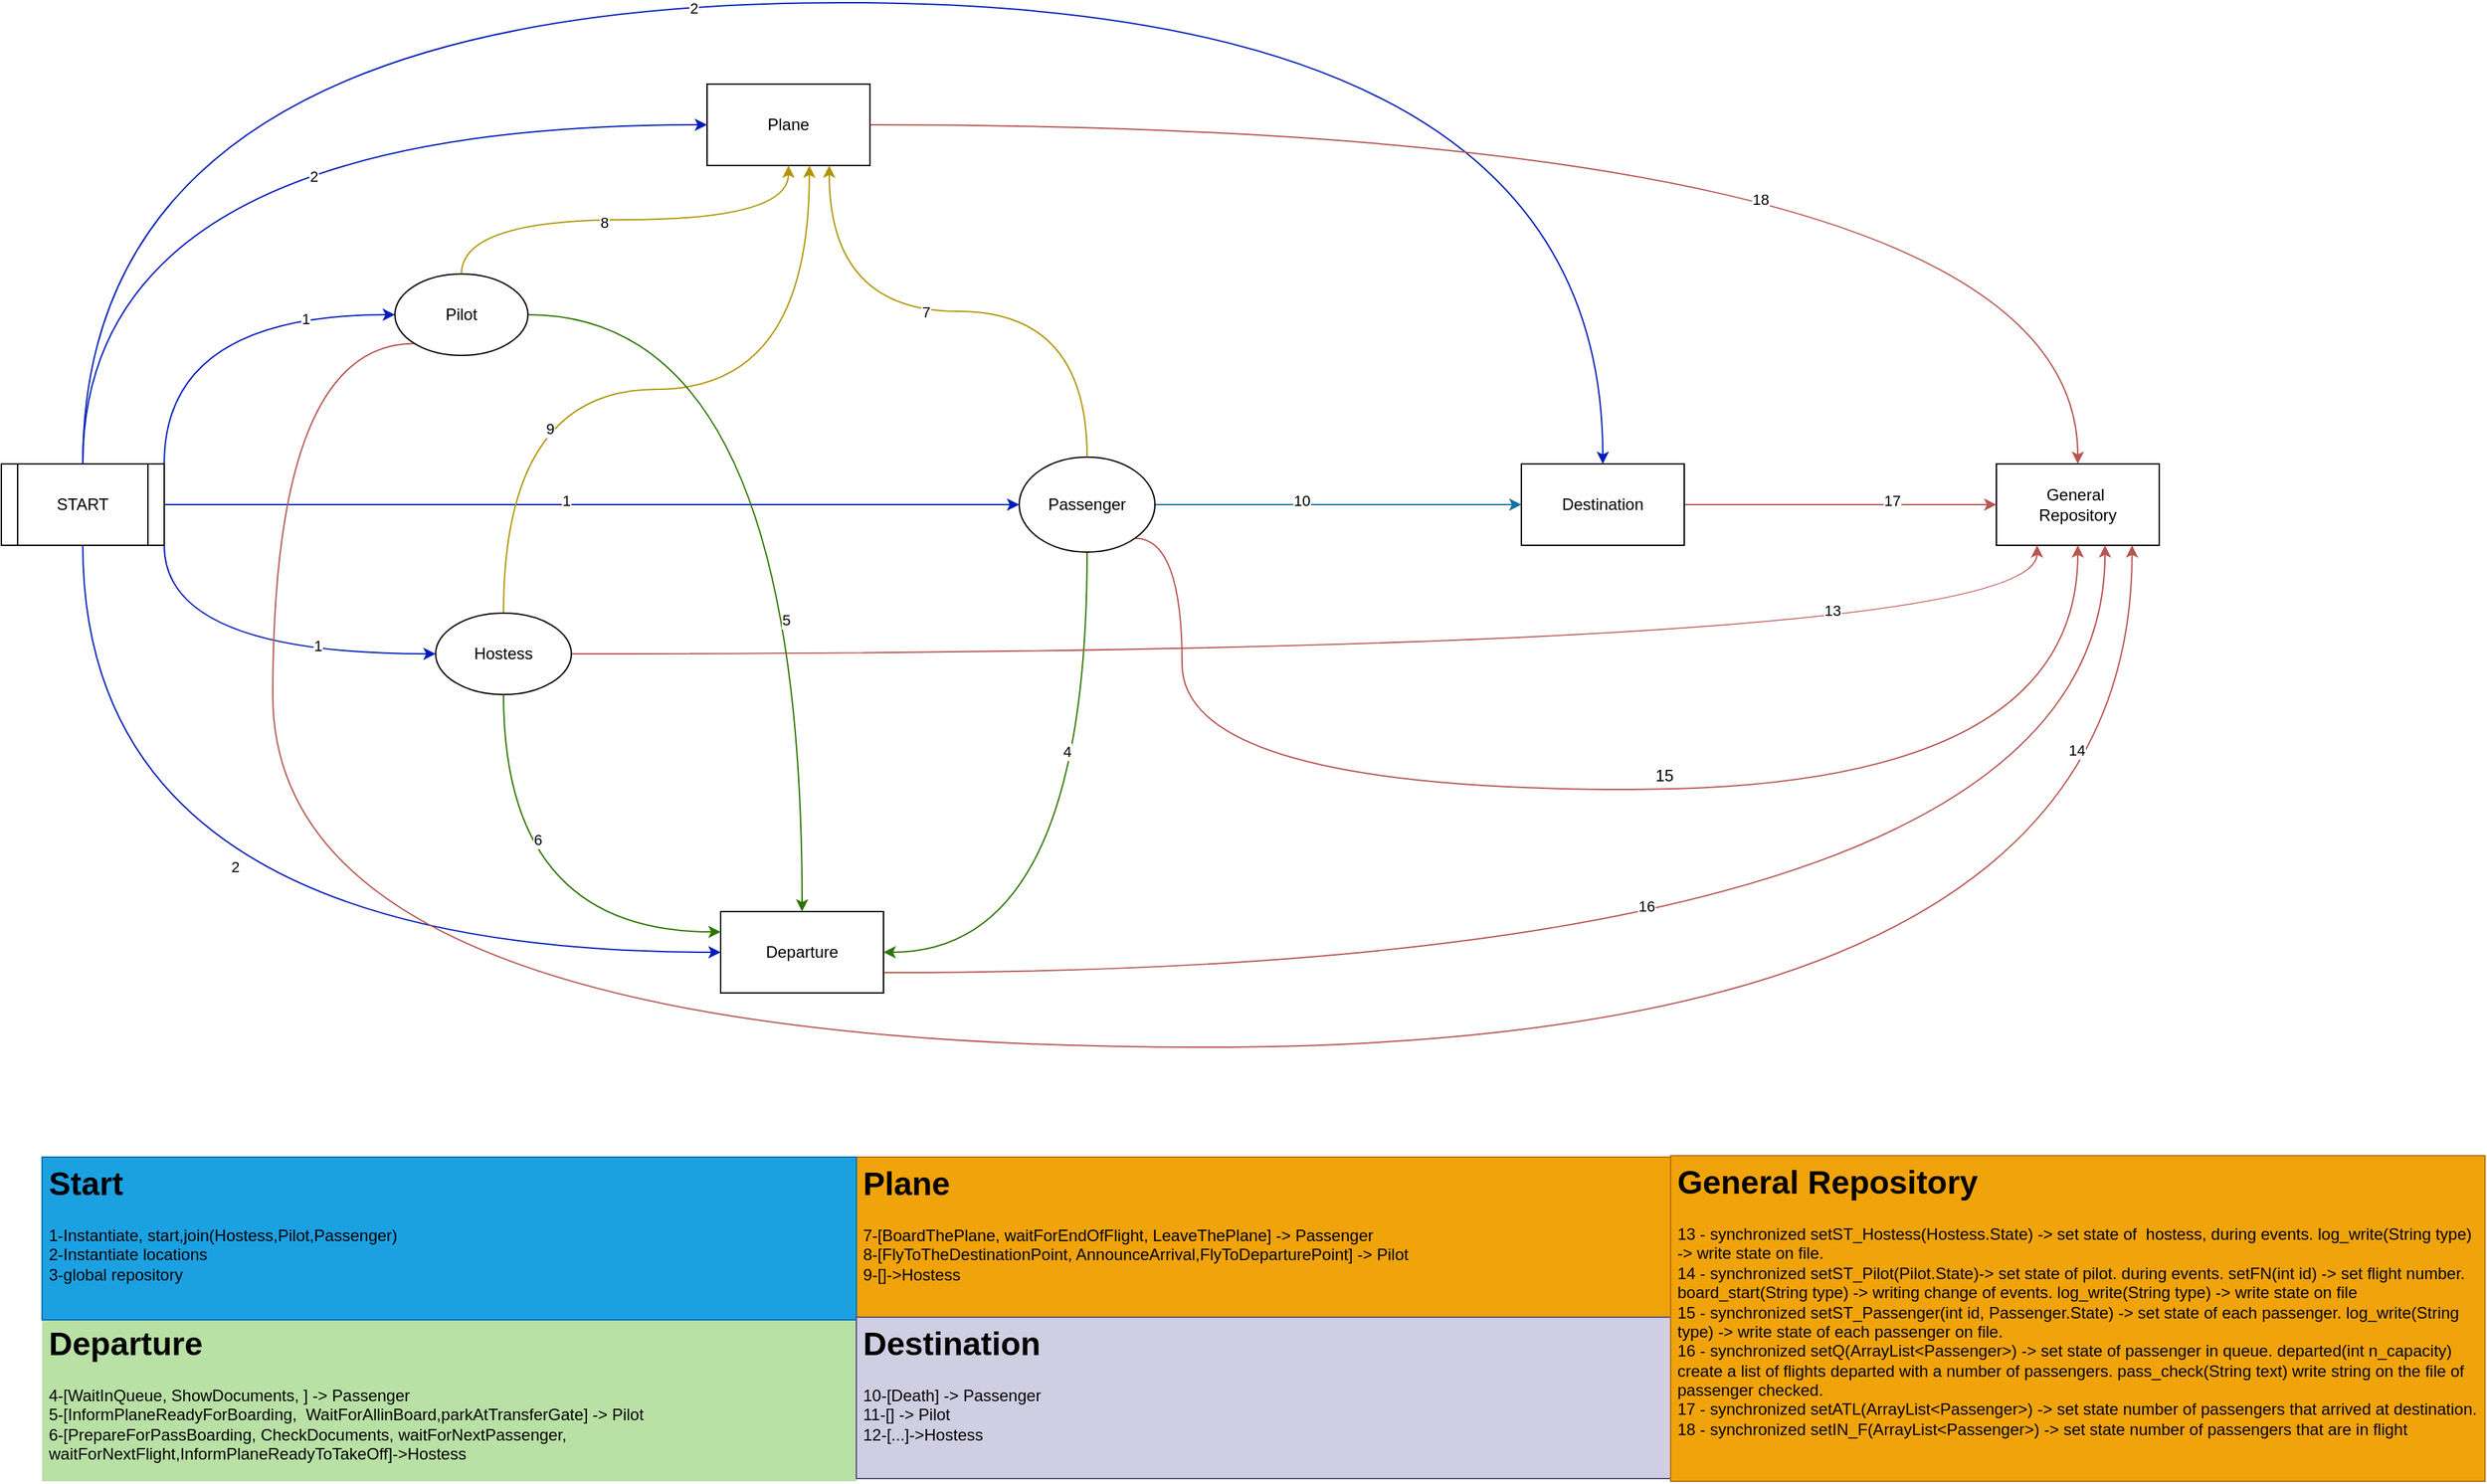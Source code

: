 <mxfile version="14.6.6" type="device"><diagram id="zWlN3FughSLKjBYN11MZ" name="Page-1"><mxGraphModel dx="1673" dy="981" grid="1" gridSize="10" guides="1" tooltips="1" connect="1" arrows="1" fold="1" page="1" pageScale="1" pageWidth="1920" pageHeight="1200" math="0" shadow="0"><root><mxCell id="0"/><mxCell id="1" parent="0"/><mxCell id="znhUBQAFxt3fDI2ertI9-11" style="edgeStyle=orthogonalEdgeStyle;orthogonalLoop=1;jettySize=auto;html=1;exitX=0.5;exitY=0;exitDx=0;exitDy=0;entryX=0;entryY=0.5;entryDx=0;entryDy=0;curved=1;fillColor=#0050ef;strokeColor=#001DBC;" parent="1" source="znhUBQAFxt3fDI2ertI9-2" target="znhUBQAFxt3fDI2ertI9-3" edge="1"><mxGeometry relative="1" as="geometry"/></mxCell><mxCell id="znhUBQAFxt3fDI2ertI9-22" value="2" style="edgeLabel;html=1;align=center;verticalAlign=middle;resizable=0;points=[];" parent="znhUBQAFxt3fDI2ertI9-11" vertex="1" connectable="0"><mxGeometry x="0.182" y="-38" relative="1" as="geometry"><mxPoint as="offset"/></mxGeometry></mxCell><mxCell id="znhUBQAFxt3fDI2ertI9-12" style="edgeStyle=orthogonalEdgeStyle;orthogonalLoop=1;jettySize=auto;html=1;exitX=0.5;exitY=1;exitDx=0;exitDy=0;entryX=0;entryY=0.5;entryDx=0;entryDy=0;curved=1;fillColor=#0050ef;strokeColor=#001DBC;" parent="1" source="znhUBQAFxt3fDI2ertI9-2" target="znhUBQAFxt3fDI2ertI9-4" edge="1"><mxGeometry relative="1" as="geometry"/></mxCell><mxCell id="znhUBQAFxt3fDI2ertI9-23" value="2" style="edgeLabel;html=1;align=center;verticalAlign=middle;resizable=0;points=[];" parent="znhUBQAFxt3fDI2ertI9-12" vertex="1" connectable="0"><mxGeometry x="0.069" y="63" relative="1" as="geometry"><mxPoint as="offset"/></mxGeometry></mxCell><mxCell id="znhUBQAFxt3fDI2ertI9-14" style="edgeStyle=orthogonalEdgeStyle;curved=1;orthogonalLoop=1;jettySize=auto;html=1;exitX=1;exitY=1;exitDx=0;exitDy=0;entryX=0;entryY=0.5;entryDx=0;entryDy=0;fillColor=#0050ef;strokeColor=#001DBC;" parent="1" source="znhUBQAFxt3fDI2ertI9-2" target="znhUBQAFxt3fDI2ertI9-8" edge="1"><mxGeometry relative="1" as="geometry"/></mxCell><mxCell id="znhUBQAFxt3fDI2ertI9-28" value="1" style="edgeLabel;html=1;align=center;verticalAlign=middle;resizable=0;points=[];" parent="znhUBQAFxt3fDI2ertI9-14" vertex="1" connectable="0"><mxGeometry x="0.377" y="6" relative="1" as="geometry"><mxPoint as="offset"/></mxGeometry></mxCell><mxCell id="znhUBQAFxt3fDI2ertI9-15" style="edgeStyle=orthogonalEdgeStyle;curved=1;orthogonalLoop=1;jettySize=auto;html=1;exitX=1;exitY=0;exitDx=0;exitDy=0;entryX=0;entryY=0.5;entryDx=0;entryDy=0;fillColor=#0050ef;strokeColor=#001DBC;" parent="1" source="znhUBQAFxt3fDI2ertI9-2" target="znhUBQAFxt3fDI2ertI9-9" edge="1"><mxGeometry relative="1" as="geometry"/></mxCell><mxCell id="znhUBQAFxt3fDI2ertI9-27" value="1" style="edgeLabel;html=1;align=center;verticalAlign=middle;resizable=0;points=[];" parent="znhUBQAFxt3fDI2ertI9-15" vertex="1" connectable="0"><mxGeometry x="0.524" y="-3" relative="1" as="geometry"><mxPoint as="offset"/></mxGeometry></mxCell><mxCell id="znhUBQAFxt3fDI2ertI9-34" style="edgeStyle=orthogonalEdgeStyle;curved=1;orthogonalLoop=1;jettySize=auto;html=1;exitX=0.5;exitY=0;exitDx=0;exitDy=0;entryX=0.5;entryY=0;entryDx=0;entryDy=0;fillColor=#0050ef;strokeColor=#001DBC;" parent="1" source="znhUBQAFxt3fDI2ertI9-2" target="znhUBQAFxt3fDI2ertI9-5" edge="1"><mxGeometry relative="1" as="geometry"><Array as="points"><mxPoint x="80" y="20"/><mxPoint x="1200" y="20"/></Array></mxGeometry></mxCell><mxCell id="znhUBQAFxt3fDI2ertI9-39" value="2" style="edgeLabel;html=1;align=center;verticalAlign=middle;resizable=0;points=[];" parent="znhUBQAFxt3fDI2ertI9-34" vertex="1" connectable="0"><mxGeometry x="-0.122" y="-4" relative="1" as="geometry"><mxPoint as="offset"/></mxGeometry></mxCell><mxCell id="znhUBQAFxt3fDI2ertI9-36" style="edgeStyle=orthogonalEdgeStyle;orthogonalLoop=1;jettySize=auto;html=1;exitX=1;exitY=0.5;exitDx=0;exitDy=0;entryX=0;entryY=0.5;entryDx=0;entryDy=0;rounded=0;fillColor=#0050ef;strokeColor=#001DBC;" parent="1" source="znhUBQAFxt3fDI2ertI9-2" target="znhUBQAFxt3fDI2ertI9-7" edge="1"><mxGeometry relative="1" as="geometry"/></mxCell><mxCell id="znhUBQAFxt3fDI2ertI9-37" value="1" style="edgeLabel;html=1;align=center;verticalAlign=middle;resizable=0;points=[];" parent="znhUBQAFxt3fDI2ertI9-36" vertex="1" connectable="0"><mxGeometry x="-0.062" y="3" relative="1" as="geometry"><mxPoint as="offset"/></mxGeometry></mxCell><mxCell id="znhUBQAFxt3fDI2ertI9-2" value="START" style="shape=process;whiteSpace=wrap;html=1;backgroundOutline=1;" parent="1" vertex="1"><mxGeometry x="20" y="360" width="120" height="60" as="geometry"/></mxCell><mxCell id="qGzJHGTeg8KCFTt1UCe1-16" style="edgeStyle=orthogonalEdgeStyle;curved=1;orthogonalLoop=1;jettySize=auto;html=1;exitX=1;exitY=0.5;exitDx=0;exitDy=0;entryX=0.5;entryY=0;entryDx=0;entryDy=0;fillColor=#f8cecc;strokeColor=#b85450;" edge="1" parent="1" source="znhUBQAFxt3fDI2ertI9-3" target="qGzJHGTeg8KCFTt1UCe1-2"><mxGeometry relative="1" as="geometry"/></mxCell><mxCell id="qGzJHGTeg8KCFTt1UCe1-17" value="18" style="edgeLabel;html=1;align=center;verticalAlign=middle;resizable=0;points=[];" vertex="1" connectable="0" parent="qGzJHGTeg8KCFTt1UCe1-16"><mxGeometry x="0.15" y="-55" relative="1" as="geometry"><mxPoint as="offset"/></mxGeometry></mxCell><mxCell id="znhUBQAFxt3fDI2ertI9-3" value="Plane" style="rounded=0;whiteSpace=wrap;html=1;" parent="1" vertex="1"><mxGeometry x="540" y="80" width="120" height="60" as="geometry"/></mxCell><mxCell id="qGzJHGTeg8KCFTt1UCe1-12" style="edgeStyle=orthogonalEdgeStyle;curved=1;orthogonalLoop=1;jettySize=auto;html=1;exitX=1;exitY=0.75;exitDx=0;exitDy=0;entryX=0.667;entryY=1;entryDx=0;entryDy=0;entryPerimeter=0;fillColor=#f8cecc;strokeColor=#b85450;" edge="1" parent="1" source="znhUBQAFxt3fDI2ertI9-4" target="qGzJHGTeg8KCFTt1UCe1-2"><mxGeometry relative="1" as="geometry"/></mxCell><mxCell id="qGzJHGTeg8KCFTt1UCe1-13" value="16" style="edgeLabel;html=1;align=center;verticalAlign=middle;resizable=0;points=[];" vertex="1" connectable="0" parent="qGzJHGTeg8KCFTt1UCe1-12"><mxGeometry x="-0.077" y="49" relative="1" as="geometry"><mxPoint x="1" as="offset"/></mxGeometry></mxCell><mxCell id="znhUBQAFxt3fDI2ertI9-4" value="Departure" style="rounded=0;whiteSpace=wrap;html=1;" parent="1" vertex="1"><mxGeometry x="550" y="690" width="120" height="60" as="geometry"/></mxCell><mxCell id="qGzJHGTeg8KCFTt1UCe1-14" style="edgeStyle=orthogonalEdgeStyle;curved=1;orthogonalLoop=1;jettySize=auto;html=1;exitX=1;exitY=0.5;exitDx=0;exitDy=0;entryX=0;entryY=0.5;entryDx=0;entryDy=0;fillColor=#f8cecc;strokeColor=#b85450;" edge="1" parent="1" source="znhUBQAFxt3fDI2ertI9-5" target="qGzJHGTeg8KCFTt1UCe1-2"><mxGeometry relative="1" as="geometry"/></mxCell><mxCell id="qGzJHGTeg8KCFTt1UCe1-15" value="17" style="edgeLabel;html=1;align=center;verticalAlign=middle;resizable=0;points=[];" vertex="1" connectable="0" parent="qGzJHGTeg8KCFTt1UCe1-14"><mxGeometry x="0.329" y="3" relative="1" as="geometry"><mxPoint as="offset"/></mxGeometry></mxCell><mxCell id="znhUBQAFxt3fDI2ertI9-5" value="Destination" style="rounded=0;whiteSpace=wrap;html=1;" parent="1" vertex="1"><mxGeometry x="1140" y="360" width="120" height="60" as="geometry"/></mxCell><mxCell id="znhUBQAFxt3fDI2ertI9-35" style="edgeStyle=orthogonalEdgeStyle;curved=1;orthogonalLoop=1;jettySize=auto;html=1;exitX=0.5;exitY=1;exitDx=0;exitDy=0;entryX=1;entryY=0.5;entryDx=0;entryDy=0;fillColor=#60a917;strokeColor=#2D7600;" parent="1" source="znhUBQAFxt3fDI2ertI9-7" target="znhUBQAFxt3fDI2ertI9-4" edge="1"><mxGeometry relative="1" as="geometry"/></mxCell><mxCell id="znhUBQAFxt3fDI2ertI9-48" value="4" style="edgeLabel;html=1;align=center;verticalAlign=middle;resizable=0;points=[];fontColor=#000000;" parent="znhUBQAFxt3fDI2ertI9-35" vertex="1" connectable="0"><mxGeometry x="-0.341" y="-15" relative="1" as="geometry"><mxPoint as="offset"/></mxGeometry></mxCell><mxCell id="znhUBQAFxt3fDI2ertI9-55" style="edgeStyle=orthogonalEdgeStyle;curved=1;orthogonalLoop=1;jettySize=auto;html=1;exitX=0.5;exitY=0;exitDx=0;exitDy=0;entryX=0.75;entryY=1;entryDx=0;entryDy=0;fontColor=#000000;fillColor=#e3c800;strokeColor=#B09500;" parent="1" source="znhUBQAFxt3fDI2ertI9-7" target="znhUBQAFxt3fDI2ertI9-3" edge="1"><mxGeometry relative="1" as="geometry"/></mxCell><mxCell id="znhUBQAFxt3fDI2ertI9-56" value="7" style="edgeLabel;html=1;align=center;verticalAlign=middle;resizable=0;points=[];fontColor=#000000;" parent="znhUBQAFxt3fDI2ertI9-55" vertex="1" connectable="0"><mxGeometry x="0.118" relative="1" as="geometry"><mxPoint as="offset"/></mxGeometry></mxCell><mxCell id="znhUBQAFxt3fDI2ertI9-59" style="edgeStyle=orthogonalEdgeStyle;curved=1;orthogonalLoop=1;jettySize=auto;html=1;exitX=1;exitY=0.5;exitDx=0;exitDy=0;entryX=0;entryY=0.5;entryDx=0;entryDy=0;fontColor=#000000;fillColor=#b1ddf0;strokeColor=#10739e;" parent="1" source="znhUBQAFxt3fDI2ertI9-7" target="znhUBQAFxt3fDI2ertI9-5" edge="1"><mxGeometry relative="1" as="geometry"/></mxCell><mxCell id="znhUBQAFxt3fDI2ertI9-60" value="10" style="edgeLabel;html=1;align=center;verticalAlign=middle;resizable=0;points=[];fontColor=#000000;" parent="znhUBQAFxt3fDI2ertI9-59" vertex="1" connectable="0"><mxGeometry x="-0.201" y="3" relative="1" as="geometry"><mxPoint as="offset"/></mxGeometry></mxCell><mxCell id="qGzJHGTeg8KCFTt1UCe1-5" style="edgeStyle=orthogonalEdgeStyle;orthogonalLoop=1;jettySize=auto;html=1;exitX=1;exitY=1;exitDx=0;exitDy=0;curved=1;entryX=0.5;entryY=1;entryDx=0;entryDy=0;fillColor=#f8cecc;strokeColor=#b85450;" edge="1" parent="1" source="znhUBQAFxt3fDI2ertI9-7" target="qGzJHGTeg8KCFTt1UCe1-2"><mxGeometry relative="1" as="geometry"><mxPoint x="1550" y="430" as="targetPoint"/><Array as="points"><mxPoint x="890" y="415"/><mxPoint x="890" y="600"/><mxPoint x="1550" y="600"/></Array></mxGeometry></mxCell><mxCell id="znhUBQAFxt3fDI2ertI9-7" value="Passenger" style="ellipse;whiteSpace=wrap;html=1;" parent="1" vertex="1"><mxGeometry x="770" y="355" width="100" height="70" as="geometry"/></mxCell><mxCell id="znhUBQAFxt3fDI2ertI9-50" style="edgeStyle=orthogonalEdgeStyle;curved=1;orthogonalLoop=1;jettySize=auto;html=1;exitX=0.5;exitY=1;exitDx=0;exitDy=0;entryX=0;entryY=0.25;entryDx=0;entryDy=0;fontColor=#000000;fillColor=#60a917;strokeColor=#2D7600;" parent="1" source="znhUBQAFxt3fDI2ertI9-8" target="znhUBQAFxt3fDI2ertI9-4" edge="1"><mxGeometry relative="1" as="geometry"/></mxCell><mxCell id="znhUBQAFxt3fDI2ertI9-51" value="6" style="edgeLabel;html=1;align=center;verticalAlign=middle;resizable=0;points=[];fontColor=#000000;" parent="znhUBQAFxt3fDI2ertI9-50" vertex="1" connectable="0"><mxGeometry x="-0.362" y="25" relative="1" as="geometry"><mxPoint as="offset"/></mxGeometry></mxCell><mxCell id="znhUBQAFxt3fDI2ertI9-57" style="edgeStyle=orthogonalEdgeStyle;curved=1;orthogonalLoop=1;jettySize=auto;html=1;exitX=0.5;exitY=0;exitDx=0;exitDy=0;entryX=0.628;entryY=1;entryDx=0;entryDy=0;entryPerimeter=0;fontColor=#000000;fillColor=#e3c800;strokeColor=#B09500;" parent="1" source="znhUBQAFxt3fDI2ertI9-8" target="znhUBQAFxt3fDI2ertI9-3" edge="1"><mxGeometry relative="1" as="geometry"/></mxCell><mxCell id="znhUBQAFxt3fDI2ertI9-58" value="9" style="edgeLabel;html=1;align=center;verticalAlign=middle;resizable=0;points=[];fontColor=#000000;" parent="znhUBQAFxt3fDI2ertI9-57" vertex="1" connectable="0"><mxGeometry x="-0.285" y="-29" relative="1" as="geometry"><mxPoint as="offset"/></mxGeometry></mxCell><mxCell id="qGzJHGTeg8KCFTt1UCe1-10" style="edgeStyle=orthogonalEdgeStyle;curved=1;orthogonalLoop=1;jettySize=auto;html=1;exitX=1;exitY=0.5;exitDx=0;exitDy=0;entryX=0.25;entryY=1;entryDx=0;entryDy=0;fillColor=#f8cecc;strokeColor=#b85450;" edge="1" parent="1" source="znhUBQAFxt3fDI2ertI9-8" target="qGzJHGTeg8KCFTt1UCe1-2"><mxGeometry relative="1" as="geometry"/></mxCell><mxCell id="qGzJHGTeg8KCFTt1UCe1-11" value="13" style="edgeLabel;html=1;align=center;verticalAlign=middle;resizable=0;points=[];" vertex="1" connectable="0" parent="qGzJHGTeg8KCFTt1UCe1-10"><mxGeometry x="0.602" y="32" relative="1" as="geometry"><mxPoint as="offset"/></mxGeometry></mxCell><mxCell id="znhUBQAFxt3fDI2ertI9-8" value="Hostess" style="ellipse;whiteSpace=wrap;html=1;" parent="1" vertex="1"><mxGeometry x="340" y="470" width="100" height="60" as="geometry"/></mxCell><mxCell id="znhUBQAFxt3fDI2ertI9-32" style="edgeStyle=orthogonalEdgeStyle;curved=1;orthogonalLoop=1;jettySize=auto;html=1;exitX=1;exitY=0.5;exitDx=0;exitDy=0;fillColor=#60a917;strokeColor=#2D7600;" parent="1" source="znhUBQAFxt3fDI2ertI9-9" target="znhUBQAFxt3fDI2ertI9-4" edge="1"><mxGeometry relative="1" as="geometry"/></mxCell><mxCell id="znhUBQAFxt3fDI2ertI9-47" value="5" style="edgeLabel;html=1;align=center;verticalAlign=middle;resizable=0;points=[];fontColor=#000000;" parent="znhUBQAFxt3fDI2ertI9-32" vertex="1" connectable="0"><mxGeometry x="0.33" y="-12" relative="1" as="geometry"><mxPoint as="offset"/></mxGeometry></mxCell><mxCell id="znhUBQAFxt3fDI2ertI9-53" style="edgeStyle=orthogonalEdgeStyle;curved=1;orthogonalLoop=1;jettySize=auto;html=1;exitX=0.5;exitY=0;exitDx=0;exitDy=0;entryX=0.5;entryY=1;entryDx=0;entryDy=0;fontColor=#000000;fillColor=#e3c800;strokeColor=#B09500;" parent="1" source="znhUBQAFxt3fDI2ertI9-9" target="znhUBQAFxt3fDI2ertI9-3" edge="1"><mxGeometry relative="1" as="geometry"/></mxCell><mxCell id="znhUBQAFxt3fDI2ertI9-54" value="8" style="edgeLabel;html=1;align=center;verticalAlign=middle;resizable=0;points=[];fontColor=#000000;" parent="znhUBQAFxt3fDI2ertI9-53" vertex="1" connectable="0"><mxGeometry x="-0.099" y="-2" relative="1" as="geometry"><mxPoint as="offset"/></mxGeometry></mxCell><mxCell id="qGzJHGTeg8KCFTt1UCe1-8" style="edgeStyle=orthogonalEdgeStyle;curved=1;orthogonalLoop=1;jettySize=auto;html=1;exitX=0;exitY=1;exitDx=0;exitDy=0;entryX=0.833;entryY=1;entryDx=0;entryDy=0;entryPerimeter=0;fillColor=#f8cecc;strokeColor=#b85450;" edge="1" parent="1" source="znhUBQAFxt3fDI2ertI9-9" target="qGzJHGTeg8KCFTt1UCe1-2"><mxGeometry relative="1" as="geometry"><mxPoint x="1590" y="460" as="targetPoint"/><Array as="points"><mxPoint x="220" y="271"/><mxPoint x="220" y="790"/><mxPoint x="1590" y="790"/></Array></mxGeometry></mxCell><mxCell id="qGzJHGTeg8KCFTt1UCe1-9" value="14" style="edgeLabel;html=1;align=center;verticalAlign=middle;resizable=0;points=[];" vertex="1" connectable="0" parent="qGzJHGTeg8KCFTt1UCe1-8"><mxGeometry x="0.872" y="41" relative="1" as="geometry"><mxPoint as="offset"/></mxGeometry></mxCell><mxCell id="znhUBQAFxt3fDI2ertI9-9" value="Pilot" style="ellipse;whiteSpace=wrap;html=1;" parent="1" vertex="1"><mxGeometry x="310" y="220" width="98" height="60" as="geometry"/></mxCell><mxCell id="znhUBQAFxt3fDI2ertI9-19" value="&lt;h1&gt;&lt;span style=&quot;background-color: rgb(255 , 255 , 255)&quot;&gt;&lt;span style=&quot;background-color: rgb(185 , 224 , 165)&quot;&gt;Departure&lt;/span&gt;&lt;br&gt;&lt;/span&gt;&lt;/h1&gt;&lt;div&gt;4-[WaitInQueue, ShowDocuments, ] -&amp;gt; Passenger &lt;br&gt;&lt;/div&gt;&lt;div&gt;5-[InformPlaneReadyForBoarding,&amp;nbsp; WaitForAllinBoard,parkAtTransferGate] -&amp;gt; Pilot&lt;br&gt;&lt;/div&gt;&lt;div&gt;6-[PrepareForPassBoarding, CheckDocuments, waitForNextPassenger, waitForNextFlight,InformPlaneReadyToTakeOff]-&amp;gt;Hostess&lt;br&gt;&lt;/div&gt;&lt;div&gt;&lt;br&gt;&lt;/div&gt;" style="text;html=1;strokeColor=none;spacing=5;spacingTop=-20;whiteSpace=wrap;overflow=hidden;rounded=0;fillColor=#B9E0A5;" parent="1" vertex="1"><mxGeometry x="50" y="989" width="600" height="121" as="geometry"/></mxCell><mxCell id="znhUBQAFxt3fDI2ertI9-44" value="&lt;h1&gt;Plane&lt;span style=&quot;background-color: rgb(255 , 255 , 255)&quot;&gt;&lt;br&gt;&lt;/span&gt;&lt;/h1&gt;&lt;div&gt;7-[BoardThePlane, waitForEndOfFlight, LeaveThePlane] -&amp;gt; Passenger &lt;br&gt;&lt;/div&gt;&lt;div&gt;8-[FlyToTheDestinationPoint, AnnounceArrival,FlyToDeparturePoint] -&amp;gt; Pilot&lt;br&gt;&lt;/div&gt;&lt;div&gt;9-[]-&amp;gt;Hostess&lt;br&gt;&lt;/div&gt;&lt;div&gt;&lt;br&gt;&lt;/div&gt;" style="text;html=1;strokeColor=#BD7000;spacing=5;spacingTop=-20;whiteSpace=wrap;overflow=hidden;rounded=0;fillColor=#f0a30a;" parent="1" vertex="1"><mxGeometry x="650" y="871" width="600" height="119" as="geometry"/></mxCell><mxCell id="znhUBQAFxt3fDI2ertI9-46" value="&lt;h1&gt;Start&lt;br&gt;&lt;/h1&gt;1-Instantiate, start,join(Hostess,Pilot,Passenger)&lt;br&gt;2-Instantiate locations&lt;br&gt;3-global repository" style="text;html=1;strokeColor=#006EAF;fillColor=#1ba1e2;spacing=5;spacingTop=-20;whiteSpace=wrap;overflow=hidden;rounded=0;" parent="1" vertex="1"><mxGeometry x="50" y="871" width="600" height="120" as="geometry"/></mxCell><mxCell id="znhUBQAFxt3fDI2ertI9-52" value="&lt;h1&gt;Destination&lt;span style=&quot;background-color: rgb(255 , 255 , 255)&quot;&gt;&lt;br&gt;&lt;/span&gt;&lt;/h1&gt;&lt;div&gt;10-[Death] -&amp;gt; Passenger &lt;br&gt;&lt;/div&gt;&lt;div&gt;11-[] -&amp;gt; Pilot&lt;br&gt;&lt;/div&gt;&lt;div&gt;12-[...]-&amp;gt;Hostess&lt;br&gt;&lt;/div&gt;&lt;div&gt;&lt;br&gt;&lt;/div&gt;" style="text;html=1;strokeColor=#56517e;spacing=5;spacingTop=-20;whiteSpace=wrap;overflow=hidden;rounded=0;fillColor=#d0cee2;" parent="1" vertex="1"><mxGeometry x="650" y="989" width="600" height="119" as="geometry"/></mxCell><mxCell id="qGzJHGTeg8KCFTt1UCe1-1" value="&lt;h1&gt;General Repository&lt;/h1&gt;&lt;div&gt;13 - synchronized setST_Hostess(Hostess.State) -&amp;gt; set state of&amp;nbsp; hostess, during events. log_write(String type) -&amp;gt; write state on file.&lt;/div&gt;&lt;div&gt;14 - synchronized setST_Pilot(Pilot.State)-&amp;gt; set state of pilot. during events. setFN(int id) -&amp;gt; set flight number. board_start(String type) -&amp;gt; writing change of events. log_write(String type) -&amp;gt; write state on file&lt;/div&gt;&lt;div&gt;15 - synchronized setST_Passenger(int id, Passenger.State) -&amp;gt; set state of each passenger. log_write(String type) -&amp;gt; write state of each passenger on file.&lt;/div&gt;&lt;div&gt;16 - synchronized setQ(ArrayList&amp;lt;Passenger&amp;gt;) -&amp;gt; set state of passenger in queue. departed(int n_capacity) create a list of flights departed with a number of passengers. pass_check(String text) write string on the file of passenger checked.&lt;/div&gt;&lt;div&gt;17 - synchronized setATL(ArrayList&amp;lt;Passenger&amp;gt;) -&amp;gt; set state number of passengers that arrived at destination.&lt;/div&gt;&lt;div&gt;18 - synchronized setIN_F(ArrayList&amp;lt;Passenger&amp;gt;) -&amp;gt; set state number of passengers that are in flight&lt;/div&gt;" style="text;html=1;strokeColor=#BD7000;spacing=5;spacingTop=-20;whiteSpace=wrap;overflow=hidden;rounded=0;fillColor=#f0a30a;" vertex="1" parent="1"><mxGeometry x="1250" y="870" width="600" height="240" as="geometry"/></mxCell><mxCell id="qGzJHGTeg8KCFTt1UCe1-2" value="General&amp;nbsp;&lt;br&gt;Repository" style="rounded=0;whiteSpace=wrap;html=1;" vertex="1" parent="1"><mxGeometry x="1490" y="360" width="120" height="60" as="geometry"/></mxCell><mxCell id="qGzJHGTeg8KCFTt1UCe1-6" value="15" style="text;html=1;align=center;verticalAlign=middle;resizable=0;points=[];autosize=1;strokeColor=none;" vertex="1" parent="1"><mxGeometry x="1230" y="580" width="30" height="20" as="geometry"/></mxCell></root></mxGraphModel></diagram></mxfile>